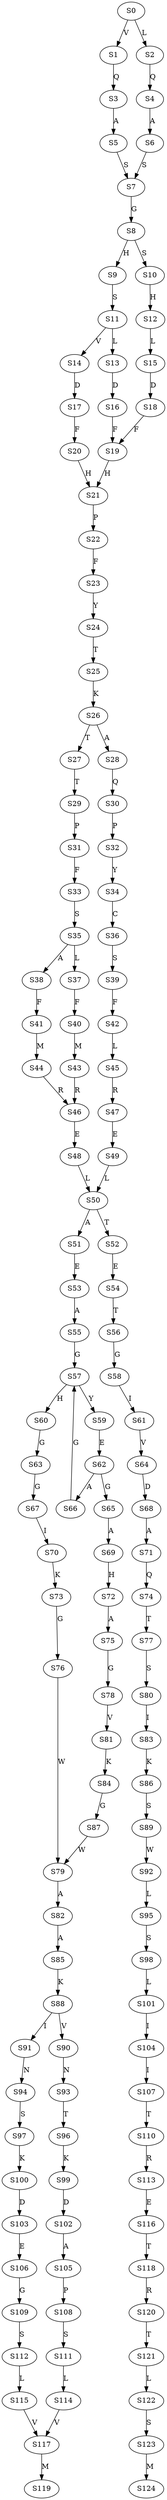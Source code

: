 strict digraph  {
	S0 -> S1 [ label = V ];
	S0 -> S2 [ label = L ];
	S1 -> S3 [ label = Q ];
	S2 -> S4 [ label = Q ];
	S3 -> S5 [ label = A ];
	S4 -> S6 [ label = A ];
	S5 -> S7 [ label = S ];
	S6 -> S7 [ label = S ];
	S7 -> S8 [ label = G ];
	S8 -> S9 [ label = H ];
	S8 -> S10 [ label = S ];
	S9 -> S11 [ label = S ];
	S10 -> S12 [ label = H ];
	S11 -> S13 [ label = L ];
	S11 -> S14 [ label = V ];
	S12 -> S15 [ label = L ];
	S13 -> S16 [ label = D ];
	S14 -> S17 [ label = D ];
	S15 -> S18 [ label = D ];
	S16 -> S19 [ label = F ];
	S17 -> S20 [ label = F ];
	S18 -> S19 [ label = F ];
	S19 -> S21 [ label = H ];
	S20 -> S21 [ label = H ];
	S21 -> S22 [ label = P ];
	S22 -> S23 [ label = F ];
	S23 -> S24 [ label = Y ];
	S24 -> S25 [ label = T ];
	S25 -> S26 [ label = K ];
	S26 -> S27 [ label = T ];
	S26 -> S28 [ label = A ];
	S27 -> S29 [ label = T ];
	S28 -> S30 [ label = Q ];
	S29 -> S31 [ label = P ];
	S30 -> S32 [ label = P ];
	S31 -> S33 [ label = F ];
	S32 -> S34 [ label = Y ];
	S33 -> S35 [ label = S ];
	S34 -> S36 [ label = C ];
	S35 -> S37 [ label = L ];
	S35 -> S38 [ label = A ];
	S36 -> S39 [ label = S ];
	S37 -> S40 [ label = F ];
	S38 -> S41 [ label = F ];
	S39 -> S42 [ label = F ];
	S40 -> S43 [ label = M ];
	S41 -> S44 [ label = M ];
	S42 -> S45 [ label = L ];
	S43 -> S46 [ label = R ];
	S44 -> S46 [ label = R ];
	S45 -> S47 [ label = R ];
	S46 -> S48 [ label = E ];
	S47 -> S49 [ label = E ];
	S48 -> S50 [ label = L ];
	S49 -> S50 [ label = L ];
	S50 -> S51 [ label = A ];
	S50 -> S52 [ label = T ];
	S51 -> S53 [ label = E ];
	S52 -> S54 [ label = E ];
	S53 -> S55 [ label = A ];
	S54 -> S56 [ label = T ];
	S55 -> S57 [ label = G ];
	S56 -> S58 [ label = G ];
	S57 -> S59 [ label = Y ];
	S57 -> S60 [ label = H ];
	S58 -> S61 [ label = I ];
	S59 -> S62 [ label = E ];
	S60 -> S63 [ label = G ];
	S61 -> S64 [ label = V ];
	S62 -> S65 [ label = G ];
	S62 -> S66 [ label = A ];
	S63 -> S67 [ label = G ];
	S64 -> S68 [ label = D ];
	S65 -> S69 [ label = A ];
	S66 -> S57 [ label = G ];
	S67 -> S70 [ label = I ];
	S68 -> S71 [ label = A ];
	S69 -> S72 [ label = H ];
	S70 -> S73 [ label = K ];
	S71 -> S74 [ label = Q ];
	S72 -> S75 [ label = A ];
	S73 -> S76 [ label = G ];
	S74 -> S77 [ label = T ];
	S75 -> S78 [ label = G ];
	S76 -> S79 [ label = W ];
	S77 -> S80 [ label = S ];
	S78 -> S81 [ label = V ];
	S79 -> S82 [ label = A ];
	S80 -> S83 [ label = I ];
	S81 -> S84 [ label = K ];
	S82 -> S85 [ label = A ];
	S83 -> S86 [ label = K ];
	S84 -> S87 [ label = G ];
	S85 -> S88 [ label = K ];
	S86 -> S89 [ label = S ];
	S87 -> S79 [ label = W ];
	S88 -> S90 [ label = V ];
	S88 -> S91 [ label = I ];
	S89 -> S92 [ label = W ];
	S90 -> S93 [ label = N ];
	S91 -> S94 [ label = N ];
	S92 -> S95 [ label = L ];
	S93 -> S96 [ label = T ];
	S94 -> S97 [ label = S ];
	S95 -> S98 [ label = S ];
	S96 -> S99 [ label = K ];
	S97 -> S100 [ label = K ];
	S98 -> S101 [ label = L ];
	S99 -> S102 [ label = D ];
	S100 -> S103 [ label = D ];
	S101 -> S104 [ label = I ];
	S102 -> S105 [ label = A ];
	S103 -> S106 [ label = E ];
	S104 -> S107 [ label = I ];
	S105 -> S108 [ label = P ];
	S106 -> S109 [ label = G ];
	S107 -> S110 [ label = T ];
	S108 -> S111 [ label = S ];
	S109 -> S112 [ label = S ];
	S110 -> S113 [ label = R ];
	S111 -> S114 [ label = L ];
	S112 -> S115 [ label = L ];
	S113 -> S116 [ label = E ];
	S114 -> S117 [ label = V ];
	S115 -> S117 [ label = V ];
	S116 -> S118 [ label = T ];
	S117 -> S119 [ label = M ];
	S118 -> S120 [ label = R ];
	S120 -> S121 [ label = T ];
	S121 -> S122 [ label = L ];
	S122 -> S123 [ label = S ];
	S123 -> S124 [ label = M ];
}
